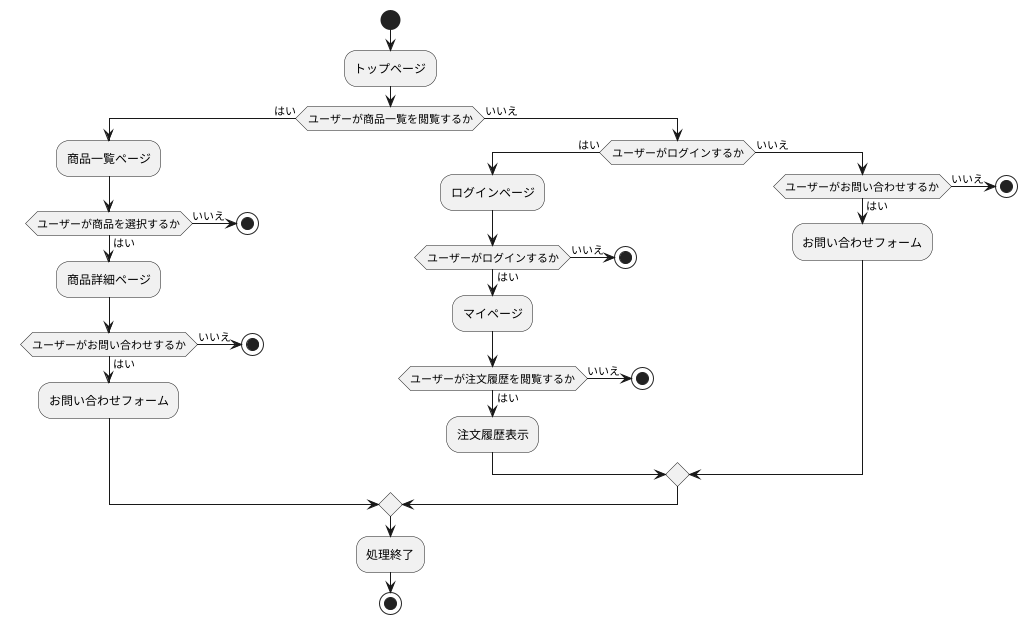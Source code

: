 @startuml work
start
:トップページ;
if (ユーザーが商品一覧を閲覧するか) then (はい)
  :商品一覧ページ;
  if (ユーザーが商品を選択するか) then (はい)
    :商品詳細ページ;
    if (ユーザーがお問い合わせするか) then (はい)
      :お問い合わせフォーム;
    else (いいえ)
      stop
    endif
  else (いいえ)
    stop
  endif
else (いいえ)
  if (ユーザーがログインするか) then (はい)
    :ログインページ;
    if (ユーザーがログインするか) then (はい)
      :マイページ;
      if (ユーザーが注文履歴を閲覧するか) then (はい)
        :注文履歴表示;
      else (いいえ)
        stop
      endif
    else (いいえ)
      stop
    endif
  else (いいえ)
    if (ユーザーがお問い合わせするか) then (はい)
      :お問い合わせフォーム;
    else (いいえ)
      stop
    endif
  endif
endif
:処理終了;
stop
@enduml

